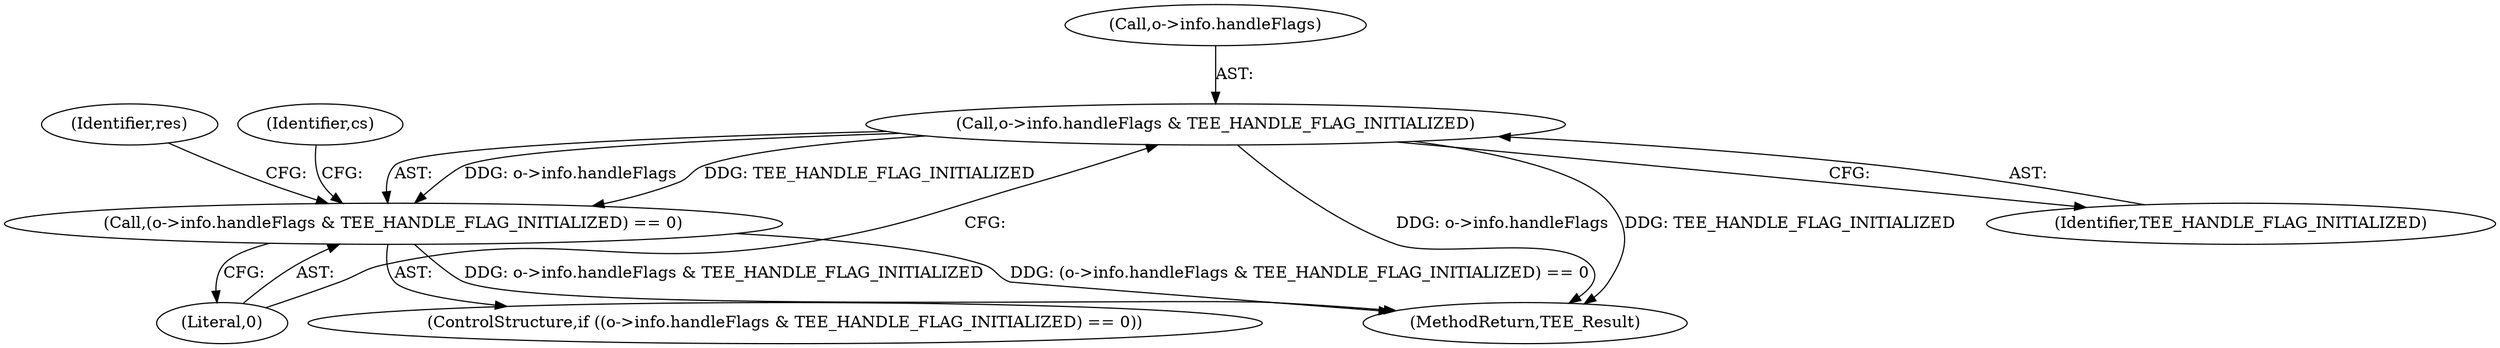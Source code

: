 digraph "0_optee_os_70697bf3c5dc3d201341b01a1a8e5bc6d2fb48f8@pointer" {
"1000265" [label="(Call,o->info.handleFlags & TEE_HANDLE_FLAG_INITIALIZED)"];
"1000264" [label="(Call,(o->info.handleFlags & TEE_HANDLE_FLAG_INITIALIZED) == 0)"];
"1000266" [label="(Call,o->info.handleFlags)"];
"1000264" [label="(Call,(o->info.handleFlags & TEE_HANDLE_FLAG_INITIALIZED) == 0)"];
"1000275" [label="(Identifier,res)"];
"1000271" [label="(Identifier,TEE_HANDLE_FLAG_INITIALIZED)"];
"1000265" [label="(Call,o->info.handleFlags & TEE_HANDLE_FLAG_INITIALIZED)"];
"1000272" [label="(Literal,0)"];
"1000263" [label="(ControlStructure,if ((o->info.handleFlags & TEE_HANDLE_FLAG_INITIALIZED) == 0))"];
"1000280" [label="(Identifier,cs)"];
"1000549" [label="(MethodReturn,TEE_Result)"];
"1000265" -> "1000264"  [label="AST: "];
"1000265" -> "1000271"  [label="CFG: "];
"1000266" -> "1000265"  [label="AST: "];
"1000271" -> "1000265"  [label="AST: "];
"1000272" -> "1000265"  [label="CFG: "];
"1000265" -> "1000549"  [label="DDG: o->info.handleFlags"];
"1000265" -> "1000549"  [label="DDG: TEE_HANDLE_FLAG_INITIALIZED"];
"1000265" -> "1000264"  [label="DDG: o->info.handleFlags"];
"1000265" -> "1000264"  [label="DDG: TEE_HANDLE_FLAG_INITIALIZED"];
"1000264" -> "1000263"  [label="AST: "];
"1000264" -> "1000272"  [label="CFG: "];
"1000272" -> "1000264"  [label="AST: "];
"1000275" -> "1000264"  [label="CFG: "];
"1000280" -> "1000264"  [label="CFG: "];
"1000264" -> "1000549"  [label="DDG: o->info.handleFlags & TEE_HANDLE_FLAG_INITIALIZED"];
"1000264" -> "1000549"  [label="DDG: (o->info.handleFlags & TEE_HANDLE_FLAG_INITIALIZED) == 0"];
}
